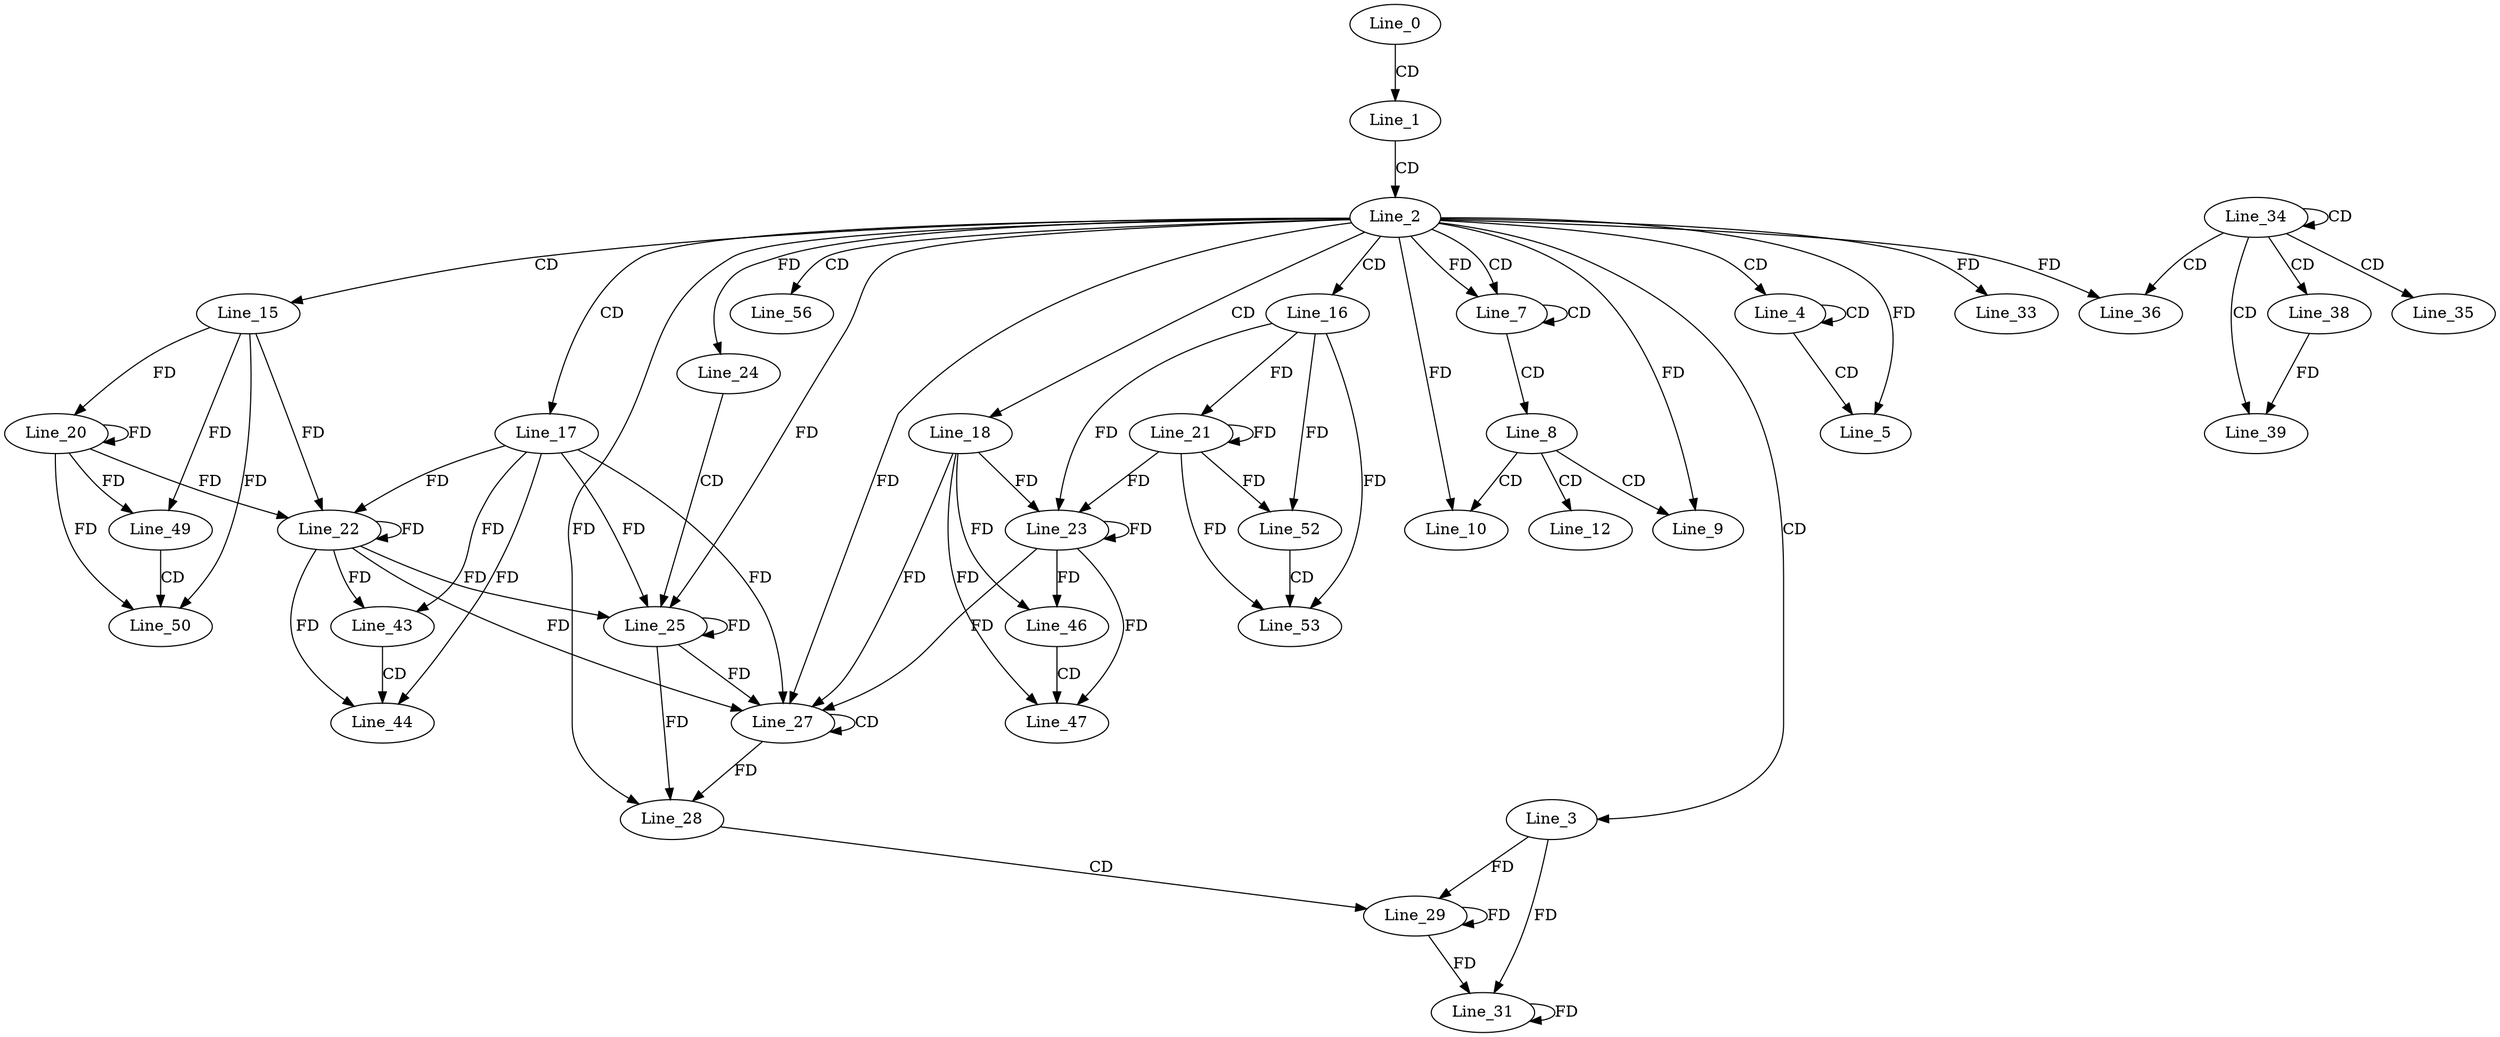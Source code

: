 digraph G {
  Line_0;
  Line_1;
  Line_2;
  Line_3;
  Line_4;
  Line_4;
  Line_5;
  Line_5;
  Line_7;
  Line_7;
  Line_8;
  Line_9;
  Line_10;
  Line_10;
  Line_12;
  Line_15;
  Line_16;
  Line_17;
  Line_18;
  Line_20;
  Line_21;
  Line_22;
  Line_22;
  Line_23;
  Line_23;
  Line_24;
  Line_25;
  Line_25;
  Line_27;
  Line_27;
  Line_28;
  Line_29;
  Line_31;
  Line_33;
  Line_33;
  Line_34;
  Line_34;
  Line_35;
  Line_36;
  Line_38;
  Line_39;
  Line_43;
  Line_44;
  Line_46;
  Line_47;
  Line_49;
  Line_50;
  Line_52;
  Line_53;
  Line_56;
  Line_0 -> Line_1 [ label="CD" ];
  Line_1 -> Line_2 [ label="CD" ];
  Line_2 -> Line_3 [ label="CD" ];
  Line_2 -> Line_4 [ label="CD" ];
  Line_4 -> Line_4 [ label="CD" ];
  Line_4 -> Line_5 [ label="CD" ];
  Line_2 -> Line_5 [ label="FD" ];
  Line_2 -> Line_7 [ label="CD" ];
  Line_7 -> Line_7 [ label="CD" ];
  Line_2 -> Line_7 [ label="FD" ];
  Line_7 -> Line_8 [ label="CD" ];
  Line_8 -> Line_9 [ label="CD" ];
  Line_2 -> Line_9 [ label="FD" ];
  Line_8 -> Line_10 [ label="CD" ];
  Line_2 -> Line_10 [ label="FD" ];
  Line_8 -> Line_12 [ label="CD" ];
  Line_2 -> Line_15 [ label="CD" ];
  Line_2 -> Line_16 [ label="CD" ];
  Line_2 -> Line_17 [ label="CD" ];
  Line_2 -> Line_18 [ label="CD" ];
  Line_15 -> Line_20 [ label="FD" ];
  Line_20 -> Line_20 [ label="FD" ];
  Line_16 -> Line_21 [ label="FD" ];
  Line_21 -> Line_21 [ label="FD" ];
  Line_17 -> Line_22 [ label="FD" ];
  Line_22 -> Line_22 [ label="FD" ];
  Line_15 -> Line_22 [ label="FD" ];
  Line_20 -> Line_22 [ label="FD" ];
  Line_18 -> Line_23 [ label="FD" ];
  Line_23 -> Line_23 [ label="FD" ];
  Line_16 -> Line_23 [ label="FD" ];
  Line_21 -> Line_23 [ label="FD" ];
  Line_2 -> Line_24 [ label="FD" ];
  Line_24 -> Line_25 [ label="CD" ];
  Line_2 -> Line_25 [ label="FD" ];
  Line_25 -> Line_25 [ label="FD" ];
  Line_17 -> Line_25 [ label="FD" ];
  Line_22 -> Line_25 [ label="FD" ];
  Line_27 -> Line_27 [ label="CD" ];
  Line_17 -> Line_27 [ label="FD" ];
  Line_22 -> Line_27 [ label="FD" ];
  Line_2 -> Line_27 [ label="FD" ];
  Line_25 -> Line_27 [ label="FD" ];
  Line_18 -> Line_27 [ label="FD" ];
  Line_23 -> Line_27 [ label="FD" ];
  Line_27 -> Line_28 [ label="FD" ];
  Line_2 -> Line_28 [ label="FD" ];
  Line_25 -> Line_28 [ label="FD" ];
  Line_28 -> Line_29 [ label="CD" ];
  Line_3 -> Line_29 [ label="FD" ];
  Line_29 -> Line_29 [ label="FD" ];
  Line_3 -> Line_31 [ label="FD" ];
  Line_29 -> Line_31 [ label="FD" ];
  Line_31 -> Line_31 [ label="FD" ];
  Line_2 -> Line_33 [ label="FD" ];
  Line_34 -> Line_34 [ label="CD" ];
  Line_34 -> Line_35 [ label="CD" ];
  Line_34 -> Line_36 [ label="CD" ];
  Line_2 -> Line_36 [ label="FD" ];
  Line_34 -> Line_38 [ label="CD" ];
  Line_34 -> Line_39 [ label="CD" ];
  Line_38 -> Line_39 [ label="FD" ];
  Line_17 -> Line_43 [ label="FD" ];
  Line_22 -> Line_43 [ label="FD" ];
  Line_43 -> Line_44 [ label="CD" ];
  Line_17 -> Line_44 [ label="FD" ];
  Line_22 -> Line_44 [ label="FD" ];
  Line_18 -> Line_46 [ label="FD" ];
  Line_23 -> Line_46 [ label="FD" ];
  Line_46 -> Line_47 [ label="CD" ];
  Line_18 -> Line_47 [ label="FD" ];
  Line_23 -> Line_47 [ label="FD" ];
  Line_15 -> Line_49 [ label="FD" ];
  Line_20 -> Line_49 [ label="FD" ];
  Line_49 -> Line_50 [ label="CD" ];
  Line_15 -> Line_50 [ label="FD" ];
  Line_20 -> Line_50 [ label="FD" ];
  Line_16 -> Line_52 [ label="FD" ];
  Line_21 -> Line_52 [ label="FD" ];
  Line_52 -> Line_53 [ label="CD" ];
  Line_16 -> Line_53 [ label="FD" ];
  Line_21 -> Line_53 [ label="FD" ];
  Line_2 -> Line_56 [ label="CD" ];
}
